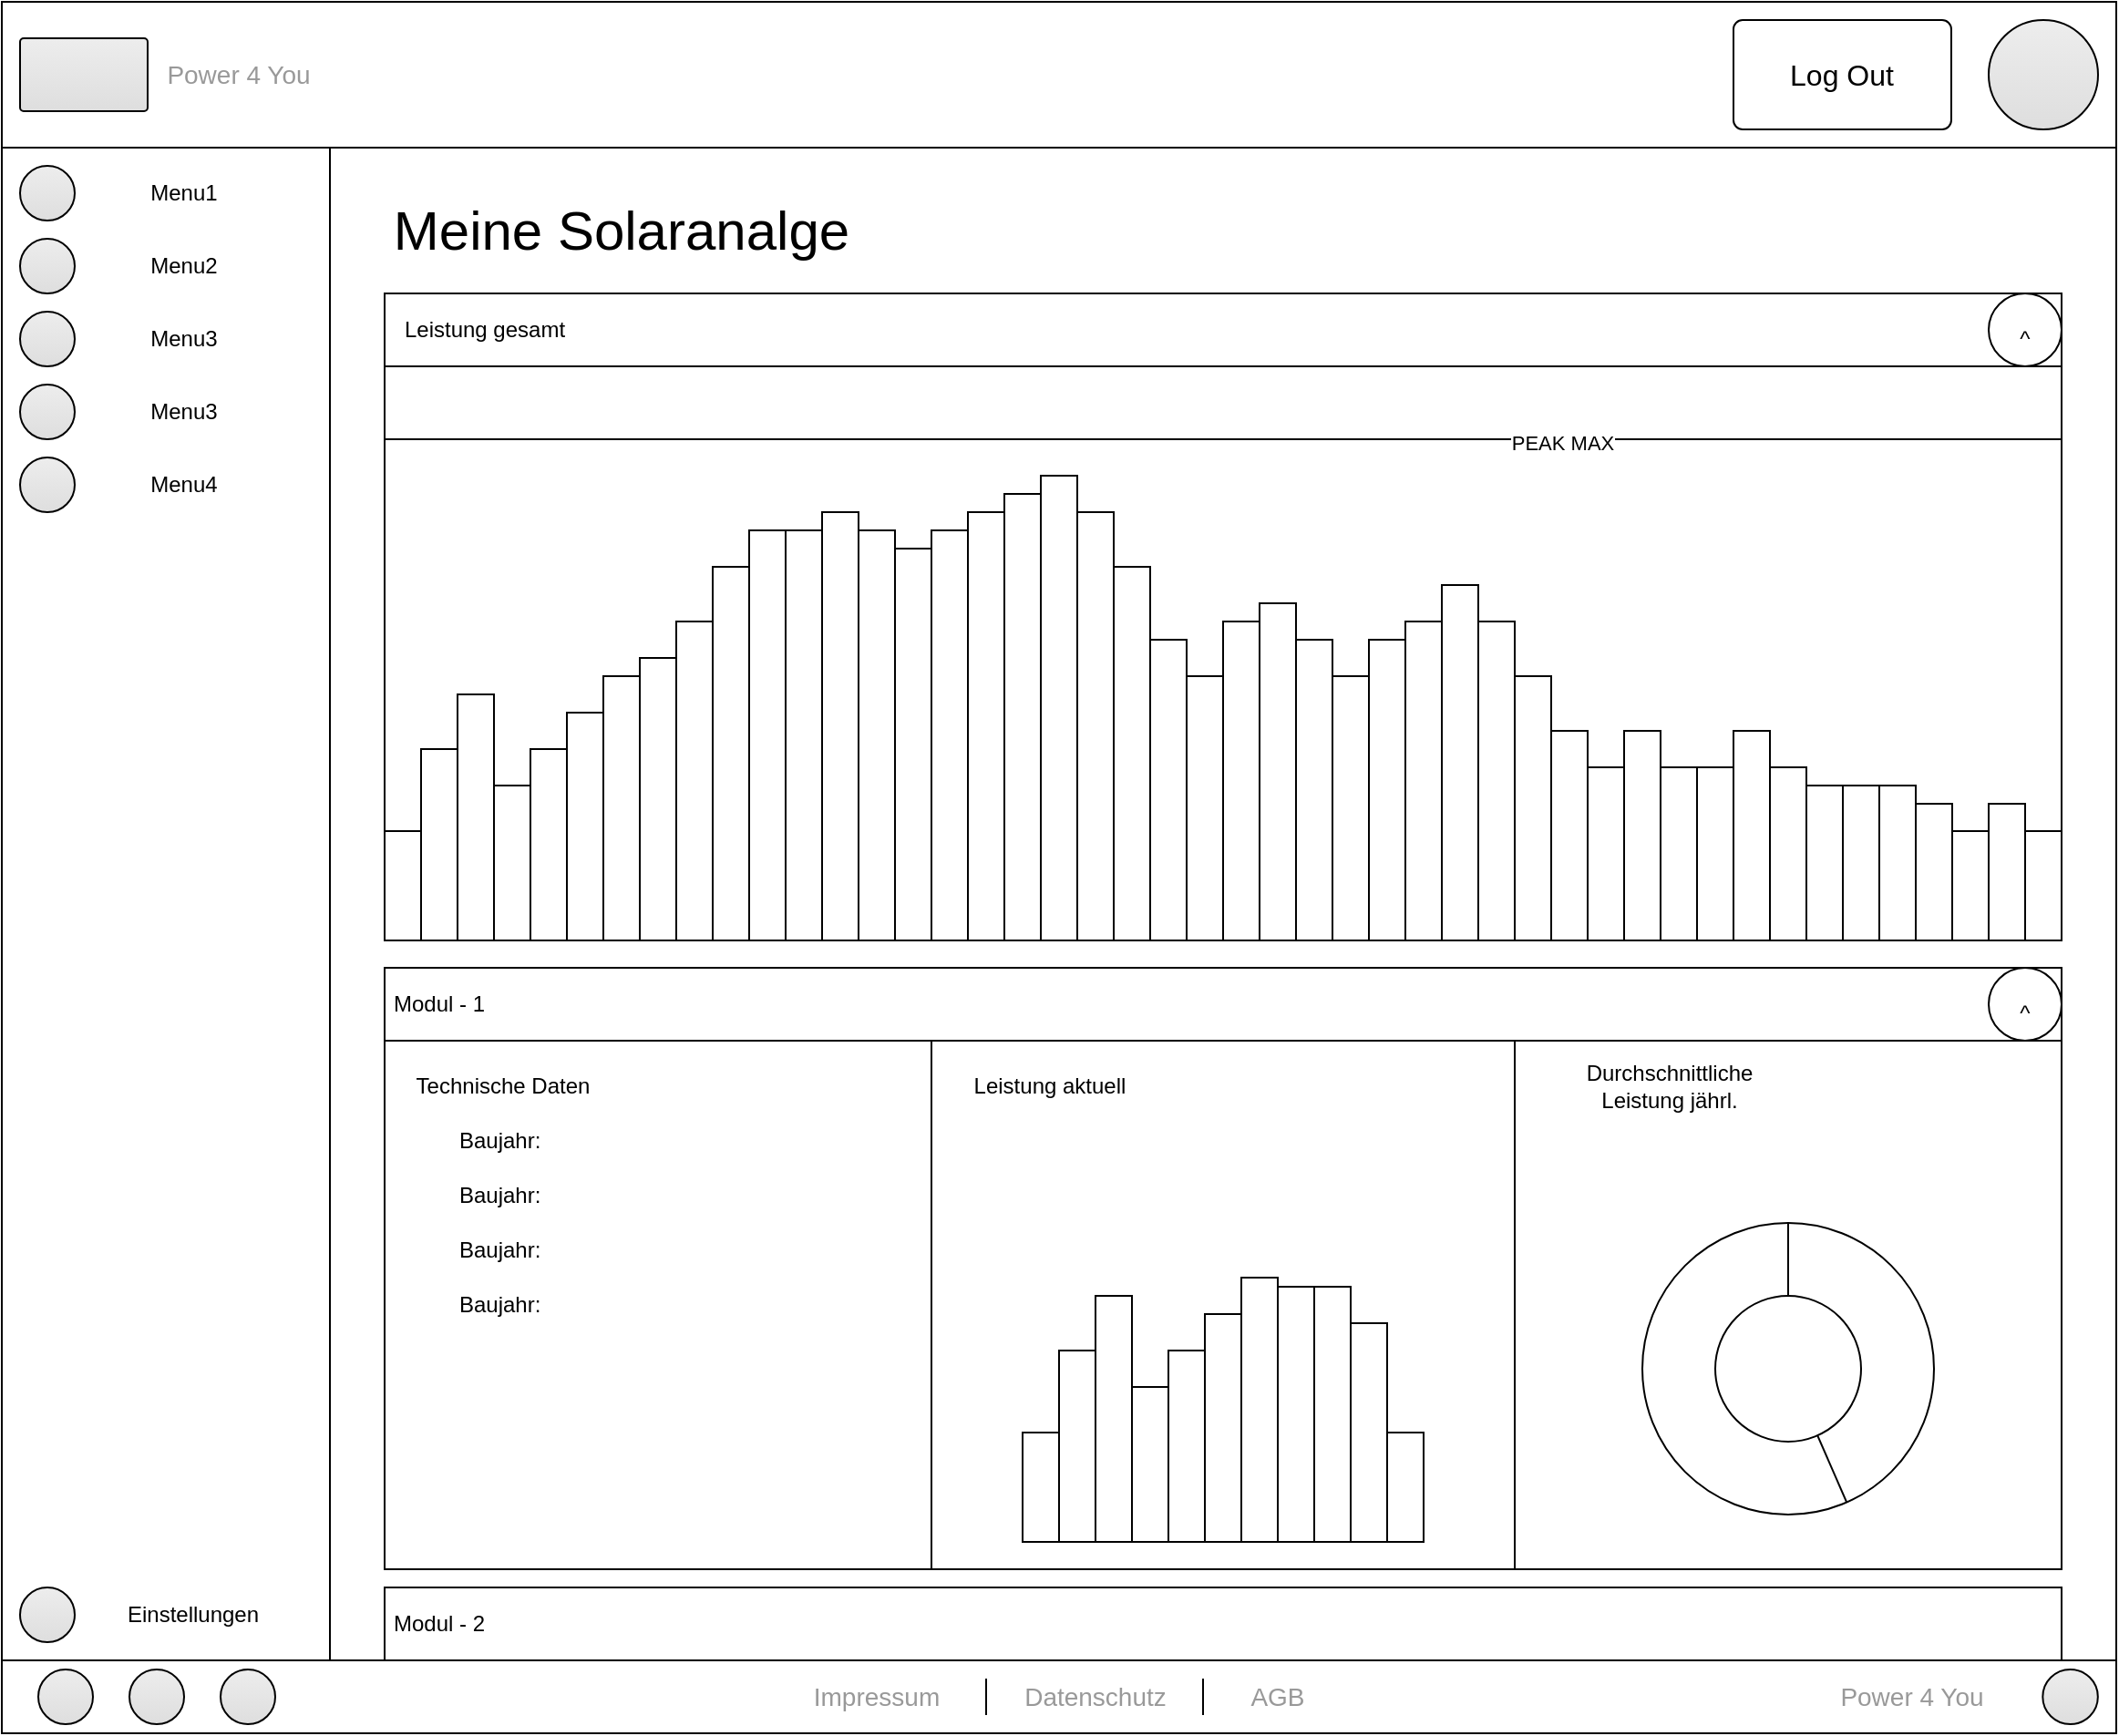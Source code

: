 <mxfile version="23.1.5" type="device">
  <diagram name="Page-1" id="c9db0220-8083-56f3-ca83-edcdcd058819">
    <mxGraphModel dx="1434" dy="844" grid="1" gridSize="10" guides="1" tooltips="1" connect="1" arrows="1" fold="1" page="1" pageScale="1.5" pageWidth="826" pageHeight="1169" background="none" math="0" shadow="0">
      <root>
        <mxCell id="0" style=";html=1;" />
        <mxCell id="1" style=";html=1;" parent="0" />
        <mxCell id="3d76a8aef4d5c911-1" value="" style="html=1;shadow=0;dashed=0;shape=mxgraph.bootstrap.rect;fillColor=#FFFFFF;strokeColor=default;whiteSpace=wrap;rounded=0;fontSize=12;fontColor=#000000;align=center;" parent="1" vertex="1">
          <mxGeometry x="40" y="40" width="1160" height="80" as="geometry" />
        </mxCell>
        <mxCell id="3d76a8aef4d5c911-2" value="Power 4 You" style="html=1;shadow=0;dashed=0;fillColor=none;strokeColor=none;shape=mxgraph.bootstrap.rect;fontColor=#999999;fontSize=14;whiteSpace=wrap;" parent="3d76a8aef4d5c911-1" vertex="1">
          <mxGeometry x="80" width="100" height="80" as="geometry" />
        </mxCell>
        <mxCell id="eWDx96z-mO7fNsTrTuTu-2" value="" style="html=1;shadow=0;dashed=0;shape=mxgraph.bootstrap.radioButton2;labelPosition=right;verticalLabelPosition=middle;align=left;verticalAlign=middle;gradientColor=#DEDEDE;fillColor=#EDEDED;checked=0;spacing=5;checkedFill=#0085FC;checkedStroke=#ffffff;sketch=0;" parent="3d76a8aef4d5c911-1" vertex="1">
          <mxGeometry x="1090.002" y="10" width="60" height="60" as="geometry" />
        </mxCell>
        <mxCell id="eWDx96z-mO7fNsTrTuTu-3" value="Log Out" style="html=1;shadow=0;dashed=0;shape=mxgraph.bootstrap.rrect;rSize=5;strokeWidth=1;whiteSpace=wrap;align=center;verticalAlign=middle;spacingLeft=0;fontStyle=0;fontSize=16;spacing=5;" parent="3d76a8aef4d5c911-1" vertex="1">
          <mxGeometry x="950" y="10" width="119.48" height="60" as="geometry" />
        </mxCell>
        <mxCell id="eWDx96z-mO7fNsTrTuTu-28" value="" style="html=1;shadow=0;dashed=0;shape=mxgraph.bootstrap.checkbox2;labelPosition=right;verticalLabelPosition=middle;align=left;verticalAlign=middle;gradientColor=#DEDEDE;fillColor=#EDEDED;checked=0;spacing=5;checkedFill=#0085FC;checkedStroke=#ffffff;sketch=0;" parent="3d76a8aef4d5c911-1" vertex="1">
          <mxGeometry x="10" y="20" width="70" height="40" as="geometry" />
        </mxCell>
        <mxCell id="eWDx96z-mO7fNsTrTuTu-10" value="" style="html=1;shadow=0;dashed=0;shape=mxgraph.bootstrap.rect;fillColor=#FFFFFF;strokeColor=default;whiteSpace=wrap;rounded=0;fontSize=12;fontColor=#000000;align=center;" parent="1" vertex="1">
          <mxGeometry x="40" y="950" width="1160" height="40" as="geometry" />
        </mxCell>
        <mxCell id="eWDx96z-mO7fNsTrTuTu-12" value="" style="html=1;shadow=0;dashed=0;shape=mxgraph.bootstrap.radioButton2;labelPosition=right;verticalLabelPosition=middle;align=left;verticalAlign=middle;gradientColor=#DEDEDE;fillColor=#EDEDED;checked=0;spacing=5;checkedFill=#0085FC;checkedStroke=#ffffff;sketch=0;" parent="eWDx96z-mO7fNsTrTuTu-10" vertex="1">
          <mxGeometry x="1119.652" y="5" width="30.261" height="30" as="geometry" />
        </mxCell>
        <mxCell id="eWDx96z-mO7fNsTrTuTu-16" value="" style="html=1;shadow=0;dashed=0;shape=mxgraph.bootstrap.radioButton2;labelPosition=right;verticalLabelPosition=middle;align=left;verticalAlign=middle;gradientColor=#DEDEDE;fillColor=#EDEDED;checked=0;spacing=5;checkedFill=#0085FC;checkedStroke=#ffffff;sketch=0;" parent="eWDx96z-mO7fNsTrTuTu-10" vertex="1">
          <mxGeometry x="20" y="5" width="30" height="30" as="geometry" />
        </mxCell>
        <mxCell id="eWDx96z-mO7fNsTrTuTu-17" value="" style="html=1;shadow=0;dashed=0;shape=mxgraph.bootstrap.radioButton2;labelPosition=right;verticalLabelPosition=middle;align=left;verticalAlign=middle;gradientColor=#DEDEDE;fillColor=#EDEDED;checked=0;spacing=5;checkedFill=#0085FC;checkedStroke=#ffffff;sketch=0;" parent="eWDx96z-mO7fNsTrTuTu-10" vertex="1">
          <mxGeometry x="70" y="5" width="30" height="30" as="geometry" />
        </mxCell>
        <mxCell id="eWDx96z-mO7fNsTrTuTu-18" value="" style="html=1;shadow=0;dashed=0;shape=mxgraph.bootstrap.radioButton2;labelPosition=right;verticalLabelPosition=middle;align=left;verticalAlign=middle;gradientColor=#DEDEDE;fillColor=#EDEDED;checked=0;spacing=5;checkedFill=#0085FC;checkedStroke=#ffffff;sketch=0;" parent="eWDx96z-mO7fNsTrTuTu-10" vertex="1">
          <mxGeometry x="120" y="5" width="30" height="30" as="geometry" />
        </mxCell>
        <mxCell id="eWDx96z-mO7fNsTrTuTu-21" value="Power 4 You" style="html=1;shadow=0;dashed=0;fillColor=none;strokeColor=none;shape=mxgraph.bootstrap.rect;fontColor=#999999;fontSize=14;whiteSpace=wrap;" parent="eWDx96z-mO7fNsTrTuTu-10" vertex="1">
          <mxGeometry x="989.996" width="116" height="40" as="geometry" />
        </mxCell>
        <mxCell id="eWDx96z-mO7fNsTrTuTu-20" value="AGB" style="html=1;shadow=0;dashed=0;fillColor=none;strokeColor=none;shape=mxgraph.bootstrap.rect;fontColor=#999999;fontSize=14;whiteSpace=wrap;" parent="eWDx96z-mO7fNsTrTuTu-10" vertex="1">
          <mxGeometry x="660" width="80" height="40" as="geometry" />
        </mxCell>
        <mxCell id="eWDx96z-mO7fNsTrTuTu-15" value="Datenschutz" style="html=1;shadow=0;dashed=0;fillColor=none;strokeColor=none;shape=mxgraph.bootstrap.rect;fontColor=#999999;fontSize=14;whiteSpace=wrap;" parent="eWDx96z-mO7fNsTrTuTu-10" vertex="1">
          <mxGeometry x="540" width="120" height="40" as="geometry" />
        </mxCell>
        <mxCell id="eWDx96z-mO7fNsTrTuTu-14" value="Impressum" style="html=1;shadow=0;dashed=0;fillColor=none;strokeColor=none;shape=mxgraph.bootstrap.rect;fontColor=#999999;fontSize=14;whiteSpace=wrap;" parent="eWDx96z-mO7fNsTrTuTu-10" vertex="1">
          <mxGeometry x="420" width="120" height="40" as="geometry" />
        </mxCell>
        <mxCell id="eWDx96z-mO7fNsTrTuTu-22" value="" style="endArrow=none;html=1;rounded=0;" parent="eWDx96z-mO7fNsTrTuTu-10" edge="1">
          <mxGeometry width="50" height="50" relative="1" as="geometry">
            <mxPoint x="540" y="30" as="sourcePoint" />
            <mxPoint x="540" y="10" as="targetPoint" />
          </mxGeometry>
        </mxCell>
        <mxCell id="eWDx96z-mO7fNsTrTuTu-23" value="" style="endArrow=none;html=1;rounded=0;" parent="eWDx96z-mO7fNsTrTuTu-10" edge="1">
          <mxGeometry width="50" height="50" relative="1" as="geometry">
            <mxPoint x="659" y="30" as="sourcePoint" />
            <mxPoint x="659" y="10" as="targetPoint" />
          </mxGeometry>
        </mxCell>
        <mxCell id="RHlHwCTb5oGjUNTFxbEu-1" value="" style="rounded=0;whiteSpace=wrap;html=1;" parent="1" vertex="1">
          <mxGeometry x="40" y="120" width="1160" height="830" as="geometry" />
        </mxCell>
        <mxCell id="RHlHwCTb5oGjUNTFxbEu-3" value="" style="rounded=0;whiteSpace=wrap;html=1;" parent="1" vertex="1">
          <mxGeometry x="40" y="120" width="180" height="830" as="geometry" />
        </mxCell>
        <mxCell id="RHlHwCTb5oGjUNTFxbEu-4" value="&lt;font style=&quot;font-size: 30px;&quot;&gt;Meine Solaranalge&lt;/font&gt;" style="text;html=1;align=center;verticalAlign=middle;whiteSpace=wrap;rounded=0;" parent="1" vertex="1">
          <mxGeometry x="250" y="150" width="260" height="30" as="geometry" />
        </mxCell>
        <mxCell id="RHlHwCTb5oGjUNTFxbEu-5" value="" style="html=1;shadow=0;dashed=0;shape=mxgraph.bootstrap.radioButton2;labelPosition=right;verticalLabelPosition=middle;align=left;verticalAlign=middle;gradientColor=#DEDEDE;fillColor=#EDEDED;checked=0;spacing=5;checkedFill=#0085FC;checkedStroke=#ffffff;sketch=0;" parent="1" vertex="1">
          <mxGeometry x="50" y="130" width="30" height="30" as="geometry" />
        </mxCell>
        <mxCell id="RHlHwCTb5oGjUNTFxbEu-6" value="" style="html=1;shadow=0;dashed=0;shape=mxgraph.bootstrap.radioButton2;labelPosition=right;verticalLabelPosition=middle;align=left;verticalAlign=middle;gradientColor=#DEDEDE;fillColor=#EDEDED;checked=0;spacing=5;checkedFill=#0085FC;checkedStroke=#ffffff;sketch=0;" parent="1" vertex="1">
          <mxGeometry x="50" y="170" width="30" height="30" as="geometry" />
        </mxCell>
        <mxCell id="RHlHwCTb5oGjUNTFxbEu-7" value="" style="html=1;shadow=0;dashed=0;shape=mxgraph.bootstrap.radioButton2;labelPosition=right;verticalLabelPosition=middle;align=left;verticalAlign=middle;gradientColor=#DEDEDE;fillColor=#EDEDED;checked=0;spacing=5;checkedFill=#0085FC;checkedStroke=#ffffff;sketch=0;" parent="1" vertex="1">
          <mxGeometry x="50" y="210" width="30" height="30" as="geometry" />
        </mxCell>
        <mxCell id="RHlHwCTb5oGjUNTFxbEu-11" value="" style="rounded=0;whiteSpace=wrap;html=1;" parent="1" vertex="1">
          <mxGeometry x="250" y="240" width="920" height="315" as="geometry" />
        </mxCell>
        <mxCell id="RHlHwCTb5oGjUNTFxbEu-13" value="" style="rounded=0;whiteSpace=wrap;html=1;" parent="1" vertex="1">
          <mxGeometry x="250" y="200" width="920" height="40" as="geometry" />
        </mxCell>
        <mxCell id="RHlHwCTb5oGjUNTFxbEu-14" value="Leistung gesamt" style="text;html=1;align=center;verticalAlign=middle;whiteSpace=wrap;rounded=0;" parent="1" vertex="1">
          <mxGeometry x="250" y="205" width="110" height="30" as="geometry" />
        </mxCell>
        <mxCell id="RHlHwCTb5oGjUNTFxbEu-15" value="" style="ellipse;whiteSpace=wrap;html=1;aspect=fixed;" parent="1" vertex="1">
          <mxGeometry x="1130" y="200" width="40" height="40" as="geometry" />
        </mxCell>
        <mxCell id="RHlHwCTb5oGjUNTFxbEu-16" value="^" style="text;html=1;align=center;verticalAlign=middle;whiteSpace=wrap;rounded=0;" parent="1" vertex="1">
          <mxGeometry x="1140" y="215" width="20" height="20" as="geometry" />
        </mxCell>
        <mxCell id="RHlHwCTb5oGjUNTFxbEu-18" value="" style="rounded=0;whiteSpace=wrap;html=1;" parent="1" vertex="1">
          <mxGeometry x="250" y="495" width="20" height="60" as="geometry" />
        </mxCell>
        <mxCell id="RHlHwCTb5oGjUNTFxbEu-19" value="" style="rounded=0;whiteSpace=wrap;html=1;" parent="1" vertex="1">
          <mxGeometry x="810" y="380" width="20" height="175" as="geometry" />
        </mxCell>
        <mxCell id="RHlHwCTb5oGjUNTFxbEu-20" value="" style="rounded=0;whiteSpace=wrap;html=1;" parent="1" vertex="1">
          <mxGeometry x="830" y="360" width="20" height="195" as="geometry" />
        </mxCell>
        <mxCell id="RHlHwCTb5oGjUNTFxbEu-21" value="" style="rounded=0;whiteSpace=wrap;html=1;" parent="1" vertex="1">
          <mxGeometry x="850" y="380" width="20" height="175" as="geometry" />
        </mxCell>
        <mxCell id="RHlHwCTb5oGjUNTFxbEu-22" value="" style="rounded=0;whiteSpace=wrap;html=1;" parent="1" vertex="1">
          <mxGeometry x="870" y="410" width="20" height="145" as="geometry" />
        </mxCell>
        <mxCell id="RHlHwCTb5oGjUNTFxbEu-23" value="" style="rounded=0;whiteSpace=wrap;html=1;" parent="1" vertex="1">
          <mxGeometry x="890" y="440" width="20" height="115" as="geometry" />
        </mxCell>
        <mxCell id="RHlHwCTb5oGjUNTFxbEu-24" value="" style="rounded=0;whiteSpace=wrap;html=1;" parent="1" vertex="1">
          <mxGeometry x="910" y="460" width="20" height="95" as="geometry" />
        </mxCell>
        <mxCell id="RHlHwCTb5oGjUNTFxbEu-25" value="" style="rounded=0;whiteSpace=wrap;html=1;" parent="1" vertex="1">
          <mxGeometry x="930" y="440" width="20" height="115" as="geometry" />
        </mxCell>
        <mxCell id="RHlHwCTb5oGjUNTFxbEu-26" value="" style="rounded=0;whiteSpace=wrap;html=1;" parent="1" vertex="1">
          <mxGeometry x="950" y="460" width="20" height="95" as="geometry" />
        </mxCell>
        <mxCell id="RHlHwCTb5oGjUNTFxbEu-27" value="" style="rounded=0;whiteSpace=wrap;html=1;" parent="1" vertex="1">
          <mxGeometry x="970" y="460" width="20" height="95" as="geometry" />
        </mxCell>
        <mxCell id="RHlHwCTb5oGjUNTFxbEu-28" value="" style="rounded=0;whiteSpace=wrap;html=1;" parent="1" vertex="1">
          <mxGeometry x="990" y="440" width="20" height="115" as="geometry" />
        </mxCell>
        <mxCell id="RHlHwCTb5oGjUNTFxbEu-29" value="" style="rounded=0;whiteSpace=wrap;html=1;" parent="1" vertex="1">
          <mxGeometry x="1010" y="460" width="20" height="95" as="geometry" />
        </mxCell>
        <mxCell id="RHlHwCTb5oGjUNTFxbEu-30" value="" style="rounded=0;whiteSpace=wrap;html=1;" parent="1" vertex="1">
          <mxGeometry x="1030" y="470" width="20" height="85" as="geometry" />
        </mxCell>
        <mxCell id="RHlHwCTb5oGjUNTFxbEu-31" value="" style="rounded=0;whiteSpace=wrap;html=1;" parent="1" vertex="1">
          <mxGeometry x="1050" y="470" width="20" height="85" as="geometry" />
        </mxCell>
        <mxCell id="RHlHwCTb5oGjUNTFxbEu-32" value="" style="rounded=0;whiteSpace=wrap;html=1;" parent="1" vertex="1">
          <mxGeometry x="1070" y="470" width="20" height="85" as="geometry" />
        </mxCell>
        <mxCell id="RHlHwCTb5oGjUNTFxbEu-33" value="" style="rounded=0;whiteSpace=wrap;html=1;" parent="1" vertex="1">
          <mxGeometry x="1090" y="480" width="20" height="75" as="geometry" />
        </mxCell>
        <mxCell id="RHlHwCTb5oGjUNTFxbEu-34" value="" style="rounded=0;whiteSpace=wrap;html=1;" parent="1" vertex="1">
          <mxGeometry x="1110" y="495" width="20" height="60" as="geometry" />
        </mxCell>
        <mxCell id="RHlHwCTb5oGjUNTFxbEu-35" value="" style="rounded=0;whiteSpace=wrap;html=1;" parent="1" vertex="1">
          <mxGeometry x="1130" y="480" width="20" height="75" as="geometry" />
        </mxCell>
        <mxCell id="RHlHwCTb5oGjUNTFxbEu-36" value="" style="rounded=0;whiteSpace=wrap;html=1;" parent="1" vertex="1">
          <mxGeometry x="1150" y="495" width="20" height="60" as="geometry" />
        </mxCell>
        <mxCell id="RHlHwCTb5oGjUNTFxbEu-38" value="" style="rounded=0;whiteSpace=wrap;html=1;" parent="1" vertex="1">
          <mxGeometry x="530" y="340" width="20" height="215" as="geometry" />
        </mxCell>
        <mxCell id="RHlHwCTb5oGjUNTFxbEu-39" value="" style="rounded=0;whiteSpace=wrap;html=1;" parent="1" vertex="1">
          <mxGeometry x="550" y="330" width="20" height="225" as="geometry" />
        </mxCell>
        <mxCell id="RHlHwCTb5oGjUNTFxbEu-40" value="" style="rounded=0;whiteSpace=wrap;html=1;" parent="1" vertex="1">
          <mxGeometry x="570" y="320" width="20" height="235" as="geometry" />
        </mxCell>
        <mxCell id="RHlHwCTb5oGjUNTFxbEu-41" value="" style="rounded=0;whiteSpace=wrap;html=1;" parent="1" vertex="1">
          <mxGeometry x="590" y="310" width="20" height="245" as="geometry" />
        </mxCell>
        <mxCell id="RHlHwCTb5oGjUNTFxbEu-42" value="" style="rounded=0;whiteSpace=wrap;html=1;" parent="1" vertex="1">
          <mxGeometry x="610" y="300" width="20" height="255" as="geometry" />
        </mxCell>
        <mxCell id="RHlHwCTb5oGjUNTFxbEu-43" value="" style="rounded=0;whiteSpace=wrap;html=1;" parent="1" vertex="1">
          <mxGeometry x="630" y="320" width="20" height="235" as="geometry" />
        </mxCell>
        <mxCell id="RHlHwCTb5oGjUNTFxbEu-44" value="" style="rounded=0;whiteSpace=wrap;html=1;" parent="1" vertex="1">
          <mxGeometry x="650" y="350" width="20" height="205" as="geometry" />
        </mxCell>
        <mxCell id="RHlHwCTb5oGjUNTFxbEu-45" value="" style="rounded=0;whiteSpace=wrap;html=1;" parent="1" vertex="1">
          <mxGeometry x="670" y="390" width="20" height="165" as="geometry" />
        </mxCell>
        <mxCell id="RHlHwCTb5oGjUNTFxbEu-46" value="" style="rounded=0;whiteSpace=wrap;html=1;" parent="1" vertex="1">
          <mxGeometry x="690" y="410" width="20" height="145" as="geometry" />
        </mxCell>
        <mxCell id="RHlHwCTb5oGjUNTFxbEu-47" value="" style="rounded=0;whiteSpace=wrap;html=1;" parent="1" vertex="1">
          <mxGeometry x="710" y="380" width="20" height="175" as="geometry" />
        </mxCell>
        <mxCell id="RHlHwCTb5oGjUNTFxbEu-48" value="" style="rounded=0;whiteSpace=wrap;html=1;" parent="1" vertex="1">
          <mxGeometry x="730" y="370" width="20" height="185" as="geometry" />
        </mxCell>
        <mxCell id="RHlHwCTb5oGjUNTFxbEu-49" value="" style="rounded=0;whiteSpace=wrap;html=1;" parent="1" vertex="1">
          <mxGeometry x="750" y="390" width="20" height="165" as="geometry" />
        </mxCell>
        <mxCell id="RHlHwCTb5oGjUNTFxbEu-50" value="" style="rounded=0;whiteSpace=wrap;html=1;" parent="1" vertex="1">
          <mxGeometry x="770" y="410" width="20" height="145" as="geometry" />
        </mxCell>
        <mxCell id="RHlHwCTb5oGjUNTFxbEu-51" value="" style="rounded=0;whiteSpace=wrap;html=1;" parent="1" vertex="1">
          <mxGeometry x="790" y="390" width="20" height="165" as="geometry" />
        </mxCell>
        <mxCell id="RHlHwCTb5oGjUNTFxbEu-53" value="" style="rounded=0;whiteSpace=wrap;html=1;" parent="1" vertex="1">
          <mxGeometry x="330" y="450" width="20" height="105" as="geometry" />
        </mxCell>
        <mxCell id="RHlHwCTb5oGjUNTFxbEu-54" value="" style="rounded=0;whiteSpace=wrap;html=1;" parent="1" vertex="1">
          <mxGeometry x="350" y="430" width="20" height="125" as="geometry" />
        </mxCell>
        <mxCell id="RHlHwCTb5oGjUNTFxbEu-55" value="" style="rounded=0;whiteSpace=wrap;html=1;" parent="1" vertex="1">
          <mxGeometry x="370" y="410" width="20" height="145" as="geometry" />
        </mxCell>
        <mxCell id="RHlHwCTb5oGjUNTFxbEu-56" value="" style="rounded=0;whiteSpace=wrap;html=1;" parent="1" vertex="1">
          <mxGeometry x="390" y="400" width="20" height="155" as="geometry" />
        </mxCell>
        <mxCell id="RHlHwCTb5oGjUNTFxbEu-57" value="" style="rounded=0;whiteSpace=wrap;html=1;" parent="1" vertex="1">
          <mxGeometry x="410" y="380" width="20" height="175" as="geometry" />
        </mxCell>
        <mxCell id="RHlHwCTb5oGjUNTFxbEu-58" value="" style="rounded=0;whiteSpace=wrap;html=1;" parent="1" vertex="1">
          <mxGeometry x="430" y="350" width="20" height="205" as="geometry" />
        </mxCell>
        <mxCell id="RHlHwCTb5oGjUNTFxbEu-59" value="" style="rounded=0;whiteSpace=wrap;html=1;" parent="1" vertex="1">
          <mxGeometry x="450" y="330" width="20" height="225" as="geometry" />
        </mxCell>
        <mxCell id="RHlHwCTb5oGjUNTFxbEu-60" value="" style="rounded=0;whiteSpace=wrap;html=1;" parent="1" vertex="1">
          <mxGeometry x="470" y="330" width="20" height="225" as="geometry" />
        </mxCell>
        <mxCell id="RHlHwCTb5oGjUNTFxbEu-61" value="" style="rounded=0;whiteSpace=wrap;html=1;" parent="1" vertex="1">
          <mxGeometry x="490" y="320" width="20" height="235" as="geometry" />
        </mxCell>
        <mxCell id="RHlHwCTb5oGjUNTFxbEu-62" value="" style="rounded=0;whiteSpace=wrap;html=1;" parent="1" vertex="1">
          <mxGeometry x="510" y="330" width="20" height="225" as="geometry" />
        </mxCell>
        <mxCell id="RHlHwCTb5oGjUNTFxbEu-64" value="" style="rounded=0;whiteSpace=wrap;html=1;" parent="1" vertex="1">
          <mxGeometry x="310" y="470" width="20" height="85" as="geometry" />
        </mxCell>
        <mxCell id="RHlHwCTb5oGjUNTFxbEu-65" value="" style="rounded=0;whiteSpace=wrap;html=1;" parent="1" vertex="1">
          <mxGeometry x="290" y="420" width="20" height="135" as="geometry" />
        </mxCell>
        <mxCell id="RHlHwCTb5oGjUNTFxbEu-66" value="" style="rounded=0;whiteSpace=wrap;html=1;" parent="1" vertex="1">
          <mxGeometry x="270" y="450" width="20" height="105" as="geometry" />
        </mxCell>
        <mxCell id="RHlHwCTb5oGjUNTFxbEu-69" value="" style="rounded=0;whiteSpace=wrap;html=1;" parent="1" vertex="1">
          <mxGeometry x="250" y="610" width="920" height="290" as="geometry" />
        </mxCell>
        <mxCell id="RHlHwCTb5oGjUNTFxbEu-70" value="" style="rounded=0;whiteSpace=wrap;html=1;" parent="1" vertex="1">
          <mxGeometry x="250" y="570" width="920" height="40" as="geometry" />
        </mxCell>
        <mxCell id="RHlHwCTb5oGjUNTFxbEu-71" value="" style="endArrow=none;html=1;rounded=0;exitX=0;exitY=0.25;exitDx=0;exitDy=0;entryX=1;entryY=0.25;entryDx=0;entryDy=0;" parent="1" edge="1">
          <mxGeometry width="50" height="50" relative="1" as="geometry">
            <mxPoint x="250" y="280" as="sourcePoint" />
            <mxPoint x="1170" y="280" as="targetPoint" />
          </mxGeometry>
        </mxCell>
        <mxCell id="RHlHwCTb5oGjUNTFxbEu-72" value="PEAK MAX" style="edgeLabel;html=1;align=center;verticalAlign=middle;resizable=0;points=[];" parent="RHlHwCTb5oGjUNTFxbEu-71" vertex="1" connectable="0">
          <mxGeometry x="0.404" y="-2" relative="1" as="geometry">
            <mxPoint as="offset" />
          </mxGeometry>
        </mxCell>
        <mxCell id="RHlHwCTb5oGjUNTFxbEu-73" value="" style="rounded=0;whiteSpace=wrap;html=1;" parent="1" vertex="1">
          <mxGeometry x="250" y="610" width="300" height="290" as="geometry" />
        </mxCell>
        <mxCell id="RHlHwCTb5oGjUNTFxbEu-75" value="" style="rounded=0;whiteSpace=wrap;html=1;" parent="1" vertex="1">
          <mxGeometry x="870" y="610" width="300" height="290" as="geometry" />
        </mxCell>
        <mxCell id="RHlHwCTb5oGjUNTFxbEu-76" value="Modul - 1" style="text;html=1;align=center;verticalAlign=middle;whiteSpace=wrap;rounded=0;" parent="1" vertex="1">
          <mxGeometry x="250" y="575" width="60" height="30" as="geometry" />
        </mxCell>
        <mxCell id="RHlHwCTb5oGjUNTFxbEu-77" value="Technische Daten" style="text;html=1;align=center;verticalAlign=middle;whiteSpace=wrap;rounded=0;" parent="1" vertex="1">
          <mxGeometry x="260" y="620" width="110" height="30" as="geometry" />
        </mxCell>
        <mxCell id="RHlHwCTb5oGjUNTFxbEu-78" value="Baujahr:&amp;nbsp;" style="text;html=1;align=center;verticalAlign=middle;whiteSpace=wrap;rounded=0;" parent="1" vertex="1">
          <mxGeometry x="260" y="650" width="110" height="30" as="geometry" />
        </mxCell>
        <mxCell id="RHlHwCTb5oGjUNTFxbEu-79" value="Baujahr:&amp;nbsp;" style="text;html=1;align=center;verticalAlign=middle;whiteSpace=wrap;rounded=0;" parent="1" vertex="1">
          <mxGeometry x="260" y="680" width="110" height="30" as="geometry" />
        </mxCell>
        <mxCell id="RHlHwCTb5oGjUNTFxbEu-80" value="Baujahr:&amp;nbsp;" style="text;html=1;align=center;verticalAlign=middle;whiteSpace=wrap;rounded=0;" parent="1" vertex="1">
          <mxGeometry x="260" y="710" width="110" height="30" as="geometry" />
        </mxCell>
        <mxCell id="RHlHwCTb5oGjUNTFxbEu-81" value="Baujahr:&amp;nbsp;" style="text;html=1;align=center;verticalAlign=middle;whiteSpace=wrap;rounded=0;" parent="1" vertex="1">
          <mxGeometry x="260" y="740" width="110" height="30" as="geometry" />
        </mxCell>
        <mxCell id="RHlHwCTb5oGjUNTFxbEu-82" value="" style="ellipse;whiteSpace=wrap;html=1;aspect=fixed;" parent="1" vertex="1">
          <mxGeometry x="940" y="710" width="160" height="160" as="geometry" />
        </mxCell>
        <mxCell id="RHlHwCTb5oGjUNTFxbEu-83" value="" style="ellipse;whiteSpace=wrap;html=1;aspect=fixed;" parent="1" vertex="1">
          <mxGeometry x="980" y="750" width="80" height="80" as="geometry" />
        </mxCell>
        <mxCell id="RHlHwCTb5oGjUNTFxbEu-84" value="" style="endArrow=none;html=1;rounded=0;entryX=0.701;entryY=0.957;entryDx=0;entryDy=0;entryPerimeter=0;" parent="1" source="RHlHwCTb5oGjUNTFxbEu-82" target="RHlHwCTb5oGjUNTFxbEu-83" edge="1">
          <mxGeometry width="50" height="50" relative="1" as="geometry">
            <mxPoint x="540" y="630" as="sourcePoint" />
            <mxPoint x="590" y="580" as="targetPoint" />
          </mxGeometry>
        </mxCell>
        <mxCell id="RHlHwCTb5oGjUNTFxbEu-85" value="" style="endArrow=none;html=1;rounded=0;entryX=0.5;entryY=0;entryDx=0;entryDy=0;exitX=0.5;exitY=0;exitDx=0;exitDy=0;" parent="1" source="RHlHwCTb5oGjUNTFxbEu-82" target="RHlHwCTb5oGjUNTFxbEu-83" edge="1">
          <mxGeometry width="50" height="50" relative="1" as="geometry">
            <mxPoint x="850" y="750" as="sourcePoint" />
            <mxPoint x="900" y="700" as="targetPoint" />
          </mxGeometry>
        </mxCell>
        <mxCell id="RHlHwCTb5oGjUNTFxbEu-86" value="Durchschnittliche Leistung jährl." style="text;html=1;align=center;verticalAlign=middle;whiteSpace=wrap;rounded=0;" parent="1" vertex="1">
          <mxGeometry x="890" y="620" width="130" height="30" as="geometry" />
        </mxCell>
        <mxCell id="RHlHwCTb5oGjUNTFxbEu-88" value="" style="rounded=0;whiteSpace=wrap;html=1;" parent="1" vertex="1">
          <mxGeometry x="600" y="825" width="20" height="60" as="geometry" />
        </mxCell>
        <mxCell id="RHlHwCTb5oGjUNTFxbEu-89" value="" style="rounded=0;whiteSpace=wrap;html=1;" parent="1" vertex="1">
          <mxGeometry x="680" y="780" width="20" height="105" as="geometry" />
        </mxCell>
        <mxCell id="RHlHwCTb5oGjUNTFxbEu-90" value="" style="rounded=0;whiteSpace=wrap;html=1;" parent="1" vertex="1">
          <mxGeometry x="700" y="760" width="20" height="125" as="geometry" />
        </mxCell>
        <mxCell id="RHlHwCTb5oGjUNTFxbEu-91" value="" style="rounded=0;whiteSpace=wrap;html=1;" parent="1" vertex="1">
          <mxGeometry x="720" y="740" width="20" height="145" as="geometry" />
        </mxCell>
        <mxCell id="RHlHwCTb5oGjUNTFxbEu-92" value="" style="rounded=0;whiteSpace=wrap;html=1;" parent="1" vertex="1">
          <mxGeometry x="740" y="745" width="20" height="140" as="geometry" />
        </mxCell>
        <mxCell id="RHlHwCTb5oGjUNTFxbEu-93" value="" style="rounded=0;whiteSpace=wrap;html=1;" parent="1" vertex="1">
          <mxGeometry x="760" y="745" width="20" height="140" as="geometry" />
        </mxCell>
        <mxCell id="RHlHwCTb5oGjUNTFxbEu-94" value="" style="rounded=0;whiteSpace=wrap;html=1;" parent="1" vertex="1">
          <mxGeometry x="780" y="765" width="20" height="120" as="geometry" />
        </mxCell>
        <mxCell id="RHlHwCTb5oGjUNTFxbEu-95" value="" style="rounded=0;whiteSpace=wrap;html=1;" parent="1" vertex="1">
          <mxGeometry x="800" y="825" width="20" height="60" as="geometry" />
        </mxCell>
        <mxCell id="RHlHwCTb5oGjUNTFxbEu-96" value="" style="rounded=0;whiteSpace=wrap;html=1;" parent="1" vertex="1">
          <mxGeometry x="660" y="800" width="20" height="85" as="geometry" />
        </mxCell>
        <mxCell id="RHlHwCTb5oGjUNTFxbEu-97" value="" style="rounded=0;whiteSpace=wrap;html=1;" parent="1" vertex="1">
          <mxGeometry x="640" y="750" width="20" height="135" as="geometry" />
        </mxCell>
        <mxCell id="RHlHwCTb5oGjUNTFxbEu-98" value="" style="rounded=0;whiteSpace=wrap;html=1;" parent="1" vertex="1">
          <mxGeometry x="620" y="780" width="20" height="105" as="geometry" />
        </mxCell>
        <mxCell id="RHlHwCTb5oGjUNTFxbEu-99" value="Leistung aktuell" style="text;html=1;align=center;verticalAlign=middle;whiteSpace=wrap;rounded=0;" parent="1" vertex="1">
          <mxGeometry x="560" y="620" width="110" height="30" as="geometry" />
        </mxCell>
        <mxCell id="RHlHwCTb5oGjUNTFxbEu-100" value="" style="ellipse;whiteSpace=wrap;html=1;aspect=fixed;" parent="1" vertex="1">
          <mxGeometry x="1130" y="570" width="40" height="40" as="geometry" />
        </mxCell>
        <mxCell id="RHlHwCTb5oGjUNTFxbEu-101" value="^" style="text;html=1;align=center;verticalAlign=middle;whiteSpace=wrap;rounded=0;" parent="1" vertex="1">
          <mxGeometry x="1140" y="585" width="20" height="20" as="geometry" />
        </mxCell>
        <mxCell id="RHlHwCTb5oGjUNTFxbEu-102" value="" style="rounded=0;whiteSpace=wrap;html=1;" parent="1" vertex="1">
          <mxGeometry x="250" y="910" width="920" height="40" as="geometry" />
        </mxCell>
        <mxCell id="RHlHwCTb5oGjUNTFxbEu-103" value="Modul - 2" style="text;html=1;align=center;verticalAlign=middle;whiteSpace=wrap;rounded=0;" parent="1" vertex="1">
          <mxGeometry x="250" y="915" width="60" height="30" as="geometry" />
        </mxCell>
        <mxCell id="RHlHwCTb5oGjUNTFxbEu-104" value="Menu1" style="text;html=1;align=center;verticalAlign=middle;whiteSpace=wrap;rounded=0;" parent="1" vertex="1">
          <mxGeometry x="110" y="130" width="60" height="30" as="geometry" />
        </mxCell>
        <mxCell id="RHlHwCTb5oGjUNTFxbEu-105" value="Menu2" style="text;html=1;align=center;verticalAlign=middle;whiteSpace=wrap;rounded=0;" parent="1" vertex="1">
          <mxGeometry x="110" y="170" width="60" height="30" as="geometry" />
        </mxCell>
        <mxCell id="RHlHwCTb5oGjUNTFxbEu-106" value="Menu3" style="text;html=1;align=center;verticalAlign=middle;whiteSpace=wrap;rounded=0;" parent="1" vertex="1">
          <mxGeometry x="110" y="210" width="60" height="30" as="geometry" />
        </mxCell>
        <mxCell id="RHlHwCTb5oGjUNTFxbEu-107" value="" style="html=1;shadow=0;dashed=0;shape=mxgraph.bootstrap.radioButton2;labelPosition=right;verticalLabelPosition=middle;align=left;verticalAlign=middle;gradientColor=#DEDEDE;fillColor=#EDEDED;checked=0;spacing=5;checkedFill=#0085FC;checkedStroke=#ffffff;sketch=0;" parent="1" vertex="1">
          <mxGeometry x="50" y="250" width="30" height="30" as="geometry" />
        </mxCell>
        <mxCell id="RHlHwCTb5oGjUNTFxbEu-108" value="Menu3" style="text;html=1;align=center;verticalAlign=middle;whiteSpace=wrap;rounded=0;" parent="1" vertex="1">
          <mxGeometry x="110" y="250" width="60" height="30" as="geometry" />
        </mxCell>
        <mxCell id="RHlHwCTb5oGjUNTFxbEu-109" value="" style="html=1;shadow=0;dashed=0;shape=mxgraph.bootstrap.radioButton2;labelPosition=right;verticalLabelPosition=middle;align=left;verticalAlign=middle;gradientColor=#DEDEDE;fillColor=#EDEDED;checked=0;spacing=5;checkedFill=#0085FC;checkedStroke=#ffffff;sketch=0;" parent="1" vertex="1">
          <mxGeometry x="50" y="290" width="30" height="30" as="geometry" />
        </mxCell>
        <mxCell id="RHlHwCTb5oGjUNTFxbEu-110" value="Menu4" style="text;html=1;align=center;verticalAlign=middle;whiteSpace=wrap;rounded=0;" parent="1" vertex="1">
          <mxGeometry x="110" y="290" width="60" height="30" as="geometry" />
        </mxCell>
        <mxCell id="RHlHwCTb5oGjUNTFxbEu-111" value="" style="html=1;shadow=0;dashed=0;shape=mxgraph.bootstrap.radioButton2;labelPosition=right;verticalLabelPosition=middle;align=left;verticalAlign=middle;gradientColor=#DEDEDE;fillColor=#EDEDED;checked=0;spacing=5;checkedFill=#0085FC;checkedStroke=#ffffff;sketch=0;" parent="1" vertex="1">
          <mxGeometry x="50" y="910" width="30" height="30" as="geometry" />
        </mxCell>
        <mxCell id="RHlHwCTb5oGjUNTFxbEu-112" value="Einstellungen" style="text;html=1;align=center;verticalAlign=middle;whiteSpace=wrap;rounded=0;" parent="1" vertex="1">
          <mxGeometry x="100" y="910" width="90" height="30" as="geometry" />
        </mxCell>
      </root>
    </mxGraphModel>
  </diagram>
</mxfile>
